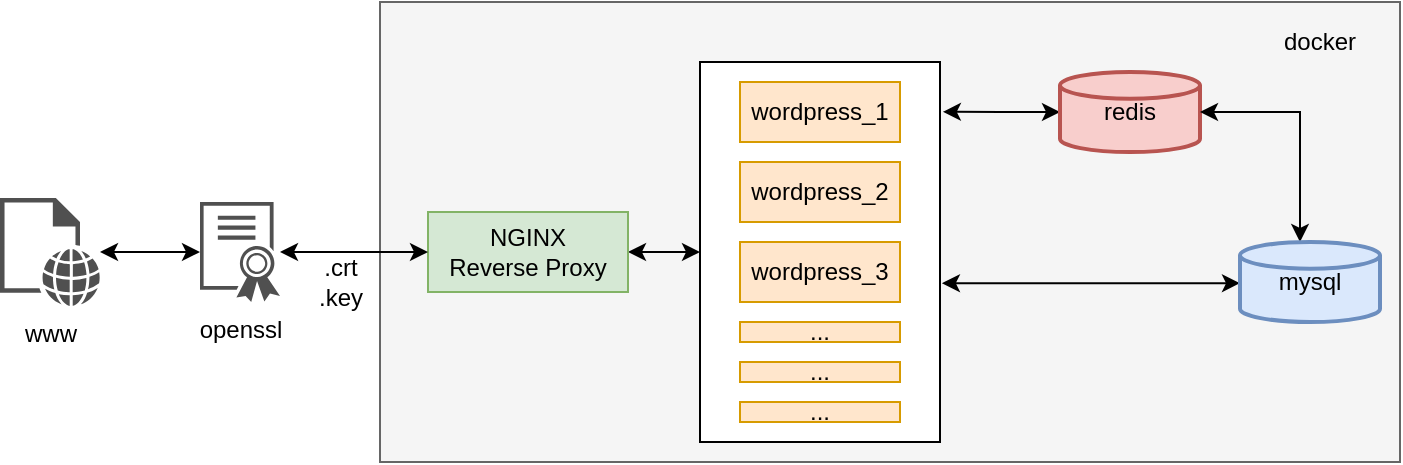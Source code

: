 <mxfile version="13.5.7"><diagram id="CGNui7_pErsYDCBlYT3J" name="Page-1"><mxGraphModel dx="946" dy="529" grid="1" gridSize="10" guides="1" tooltips="1" connect="1" arrows="1" fold="1" page="1" pageScale="1" pageWidth="827" pageHeight="1169" math="0" shadow="0"><root><mxCell id="0"/><mxCell id="1" parent="0"/><mxCell id="xKQWwVHp3-a9PU3b1KNI-82" style="edgeStyle=orthogonalEdgeStyle;rounded=0;orthogonalLoop=1;jettySize=auto;html=1;startArrow=classic;startFill=1;endArrow=classic;endFill=1;" parent="1" source="xKQWwVHp3-a9PU3b1KNI-54" target="xKQWwVHp3-a9PU3b1KNI-75" edge="1"><mxGeometry relative="1" as="geometry"><Array as="points"/></mxGeometry></mxCell><mxCell id="xKQWwVHp3-a9PU3b1KNI-54" value="openssl" style="pointerEvents=1;shadow=0;dashed=0;html=1;strokeColor=none;labelPosition=center;verticalLabelPosition=bottom;verticalAlign=top;align=center;fillColor=#505050;shape=mxgraph.mscae.intune.intune_certificate_profiles" parent="1" vertex="1"><mxGeometry x="200" y="250" width="40" height="50" as="geometry"/></mxCell><mxCell id="xKQWwVHp3-a9PU3b1KNI-58" value="" style="rounded=0;whiteSpace=wrap;html=1;fillColor=#f5f5f5;strokeColor=#666666;fontColor=#333333;" parent="1" vertex="1"><mxGeometry x="290" y="150" width="510" height="230" as="geometry"/></mxCell><mxCell id="xKQWwVHp3-a9PU3b1KNI-75" value="www" style="pointerEvents=1;shadow=0;dashed=0;html=1;strokeColor=none;fillColor=#505050;labelPosition=center;verticalLabelPosition=bottom;verticalAlign=top;outlineConnect=0;align=center;shape=mxgraph.office.concepts.web_page;" parent="1" vertex="1"><mxGeometry x="100" y="248" width="50" height="54" as="geometry"/></mxCell><mxCell id="xKQWwVHp3-a9PU3b1KNI-88" style="edgeStyle=orthogonalEdgeStyle;rounded=0;orthogonalLoop=1;jettySize=auto;html=1;startArrow=classic;startFill=1;endArrow=classic;endFill=1;" parent="1" source="xKQWwVHp3-a9PU3b1KNI-89" target="xKQWwVHp3-a9PU3b1KNI-95" edge="1"><mxGeometry relative="1" as="geometry"/></mxCell><mxCell id="xKQWwVHp3-a9PU3b1KNI-89" value="NGINX&lt;br&gt;Reverse Proxy" style="rounded=0;whiteSpace=wrap;html=1;fillColor=#d5e8d4;strokeColor=#82b366;" parent="1" vertex="1"><mxGeometry x="314" y="255" width="100" height="40" as="geometry"/></mxCell><mxCell id="xKQWwVHp3-a9PU3b1KNI-90" style="edgeStyle=orthogonalEdgeStyle;rounded=0;orthogonalLoop=1;jettySize=auto;html=1;entryX=1.012;entryY=0.131;entryDx=0;entryDy=0;entryPerimeter=0;startArrow=classic;startFill=1;endArrow=classic;endFill=1;" parent="1" source="xKQWwVHp3-a9PU3b1KNI-91" target="xKQWwVHp3-a9PU3b1KNI-95" edge="1"><mxGeometry relative="1" as="geometry"/></mxCell><mxCell id="xKQWwVHp3-a9PU3b1KNI-91" value="redis" style="strokeWidth=2;html=1;shape=mxgraph.flowchart.database;whiteSpace=wrap;fillColor=#f8cecc;strokeColor=#b85450;" parent="1" vertex="1"><mxGeometry x="630" y="185" width="70" height="40" as="geometry"/></mxCell><mxCell id="xKQWwVHp3-a9PU3b1KNI-92" style="edgeStyle=orthogonalEdgeStyle;rounded=0;orthogonalLoop=1;jettySize=auto;html=1;entryX=1;entryY=0.5;entryDx=0;entryDy=0;entryPerimeter=0;endArrow=classic;endFill=1;startArrow=classic;startFill=1;" parent="1" source="xKQWwVHp3-a9PU3b1KNI-94" target="xKQWwVHp3-a9PU3b1KNI-91" edge="1"><mxGeometry relative="1" as="geometry"><Array as="points"><mxPoint x="750" y="205"/></Array></mxGeometry></mxCell><mxCell id="xKQWwVHp3-a9PU3b1KNI-93" style="edgeStyle=orthogonalEdgeStyle;rounded=0;orthogonalLoop=1;jettySize=auto;html=1;startArrow=classic;startFill=1;endArrow=classic;endFill=1;entryX=1.008;entryY=0.582;entryDx=0;entryDy=0;entryPerimeter=0;" parent="1" source="xKQWwVHp3-a9PU3b1KNI-94" target="xKQWwVHp3-a9PU3b1KNI-95" edge="1"><mxGeometry relative="1" as="geometry"><mxPoint x="580" y="290" as="targetPoint"/><Array as="points"><mxPoint x="645" y="290"/></Array></mxGeometry></mxCell><mxCell id="xKQWwVHp3-a9PU3b1KNI-94" value="mysql" style="strokeWidth=2;html=1;shape=mxgraph.flowchart.database;whiteSpace=wrap;fillColor=#dae8fc;strokeColor=#6c8ebf;" parent="1" vertex="1"><mxGeometry x="720" y="270" width="70" height="40" as="geometry"/></mxCell><mxCell id="xKQWwVHp3-a9PU3b1KNI-95" value="" style="rounded=0;whiteSpace=wrap;html=1;" parent="1" vertex="1"><mxGeometry x="450" y="180" width="120" height="190" as="geometry"/></mxCell><mxCell id="xKQWwVHp3-a9PU3b1KNI-96" value="wordpress_1" style="rounded=0;whiteSpace=wrap;html=1;fillColor=#ffe6cc;strokeColor=#d79b00;" parent="1" vertex="1"><mxGeometry x="470" y="190" width="80" height="30" as="geometry"/></mxCell><mxCell id="xKQWwVHp3-a9PU3b1KNI-97" value="wordpress_2" style="rounded=0;whiteSpace=wrap;html=1;fillColor=#ffe6cc;strokeColor=#d79b00;" parent="1" vertex="1"><mxGeometry x="470" y="230" width="80" height="30" as="geometry"/></mxCell><mxCell id="xKQWwVHp3-a9PU3b1KNI-98" value="wordpress_3" style="rounded=0;whiteSpace=wrap;html=1;fillColor=#ffe6cc;strokeColor=#d79b00;" parent="1" vertex="1"><mxGeometry x="470" y="270" width="80" height="30" as="geometry"/></mxCell><mxCell id="xKQWwVHp3-a9PU3b1KNI-99" value="..." style="rounded=0;whiteSpace=wrap;html=1;fillColor=#ffe6cc;strokeColor=#d79b00;" parent="1" vertex="1"><mxGeometry x="470" y="310" width="80" height="10" as="geometry"/></mxCell><mxCell id="xKQWwVHp3-a9PU3b1KNI-100" value="..." style="rounded=0;whiteSpace=wrap;html=1;fillColor=#ffe6cc;strokeColor=#d79b00;" parent="1" vertex="1"><mxGeometry x="470" y="330" width="80" height="10" as="geometry"/></mxCell><mxCell id="xKQWwVHp3-a9PU3b1KNI-101" value="..." style="rounded=0;whiteSpace=wrap;html=1;fillColor=#ffe6cc;strokeColor=#d79b00;" parent="1" vertex="1"><mxGeometry x="470" y="350" width="80" height="10" as="geometry"/></mxCell><mxCell id="xKQWwVHp3-a9PU3b1KNI-102" value="docker" style="text;html=1;strokeColor=none;fillColor=none;align=center;verticalAlign=middle;whiteSpace=wrap;rounded=0;" parent="1" vertex="1"><mxGeometry x="740" y="160" width="40" height="20" as="geometry"/></mxCell><mxCell id="xKQWwVHp3-a9PU3b1KNI-103" style="edgeStyle=orthogonalEdgeStyle;rounded=0;orthogonalLoop=1;jettySize=auto;html=1;startArrow=classic;startFill=1;endArrow=classic;endFill=1;" parent="1" edge="1"><mxGeometry relative="1" as="geometry"><mxPoint x="314" y="275" as="sourcePoint"/><mxPoint x="240" y="275" as="targetPoint"/><Array as="points"><mxPoint x="260" y="275"/><mxPoint x="260" y="275"/></Array></mxGeometry></mxCell><mxCell id="xKQWwVHp3-a9PU3b1KNI-106" value=".crt&lt;br&gt;.key" style="text;html=1;align=center;verticalAlign=middle;resizable=0;points=[];autosize=1;" parent="1" vertex="1"><mxGeometry x="250" y="275" width="40" height="30" as="geometry"/></mxCell></root></mxGraphModel></diagram></mxfile>